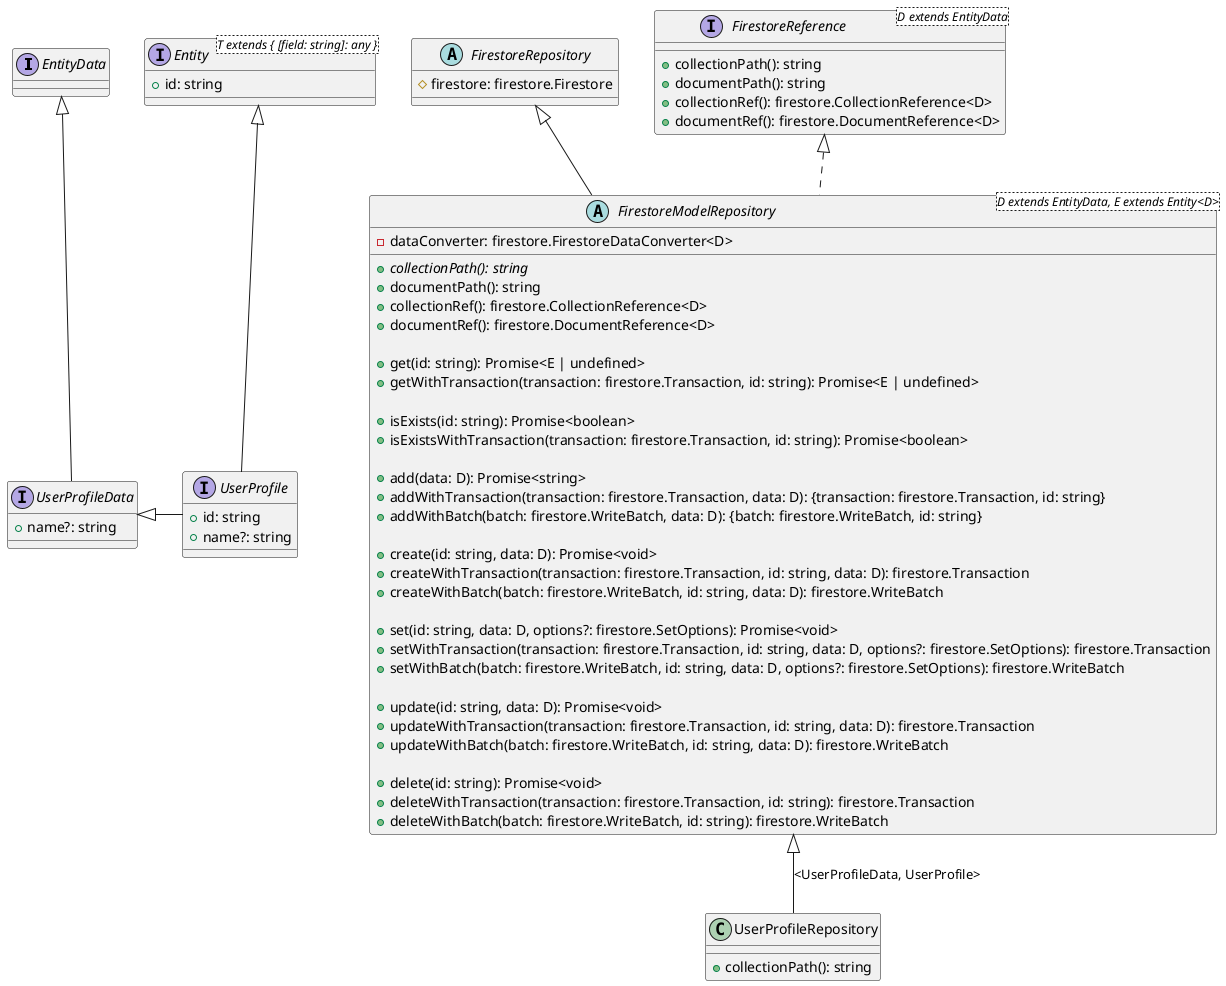 @startuml test

interface EntityData {}

interface Entity<T extends { [field: string]: any }> {
    + id: string
}

interface UserProfileData {
    + name?: string
}
EntityData <|-- UserProfileData

interface UserProfile{
    + id: string
    + name?: string
}
Entity <|-- UserProfile
UserProfileData <|- UserProfile

abstract class FirestoreRepository {
    # firestore: firestore.Firestore
}

interface FirestoreReference<D extends EntityData> {
    + collectionPath(): string
    + documentPath(): string
    + collectionRef(): firestore.CollectionReference<D>
    + documentRef(): firestore.DocumentReference<D>
}

abstract class FirestoreModelRepository<D extends EntityData, E extends Entity<D>>  {
    - dataConverter: firestore.FirestoreDataConverter<D>

    {abstract} + collectionPath(): string
    + documentPath(): string
    + collectionRef(): firestore.CollectionReference<D>
    + documentRef(): firestore.DocumentReference<D>

    + get(id: string): Promise<E | undefined>
    + getWithTransaction(transaction: firestore.Transaction, id: string): Promise<E | undefined>

    + isExists(id: string): Promise<boolean>
    + isExistsWithTransaction(transaction: firestore.Transaction, id: string): Promise<boolean>

    + add(data: D): Promise<string>
    + addWithTransaction(transaction: firestore.Transaction, data: D): {transaction: firestore.Transaction, id: string}
    + addWithBatch(batch: firestore.WriteBatch, data: D): {batch: firestore.WriteBatch, id: string}

    + create(id: string, data: D): Promise<void>
    + createWithTransaction(transaction: firestore.Transaction, id: string, data: D): firestore.Transaction
    + createWithBatch(batch: firestore.WriteBatch, id: string, data: D): firestore.WriteBatch

    + set(id: string, data: D, options?: firestore.SetOptions): Promise<void>
    + setWithTransaction(transaction: firestore.Transaction, id: string, data: D, options?: firestore.SetOptions): firestore.Transaction
    + setWithBatch(batch: firestore.WriteBatch, id: string, data: D, options?: firestore.SetOptions): firestore.WriteBatch

    + update(id: string, data: D): Promise<void>
    + updateWithTransaction(transaction: firestore.Transaction, id: string, data: D): firestore.Transaction
    + updateWithBatch(batch: firestore.WriteBatch, id: string, data: D): firestore.WriteBatch

    + delete(id: string): Promise<void>
    + deleteWithTransaction(transaction: firestore.Transaction, id: string): firestore.Transaction
    + deleteWithBatch(batch: firestore.WriteBatch, id: string): firestore.WriteBatch
}
FirestoreRepository <|-- FirestoreModelRepository
FirestoreReference <|.. FirestoreModelRepository

class UserProfileRepository {
    + collectionPath(): string
}
FirestoreModelRepository <|-- UserProfileRepository : <UserProfileData, UserProfile>


@enduml

